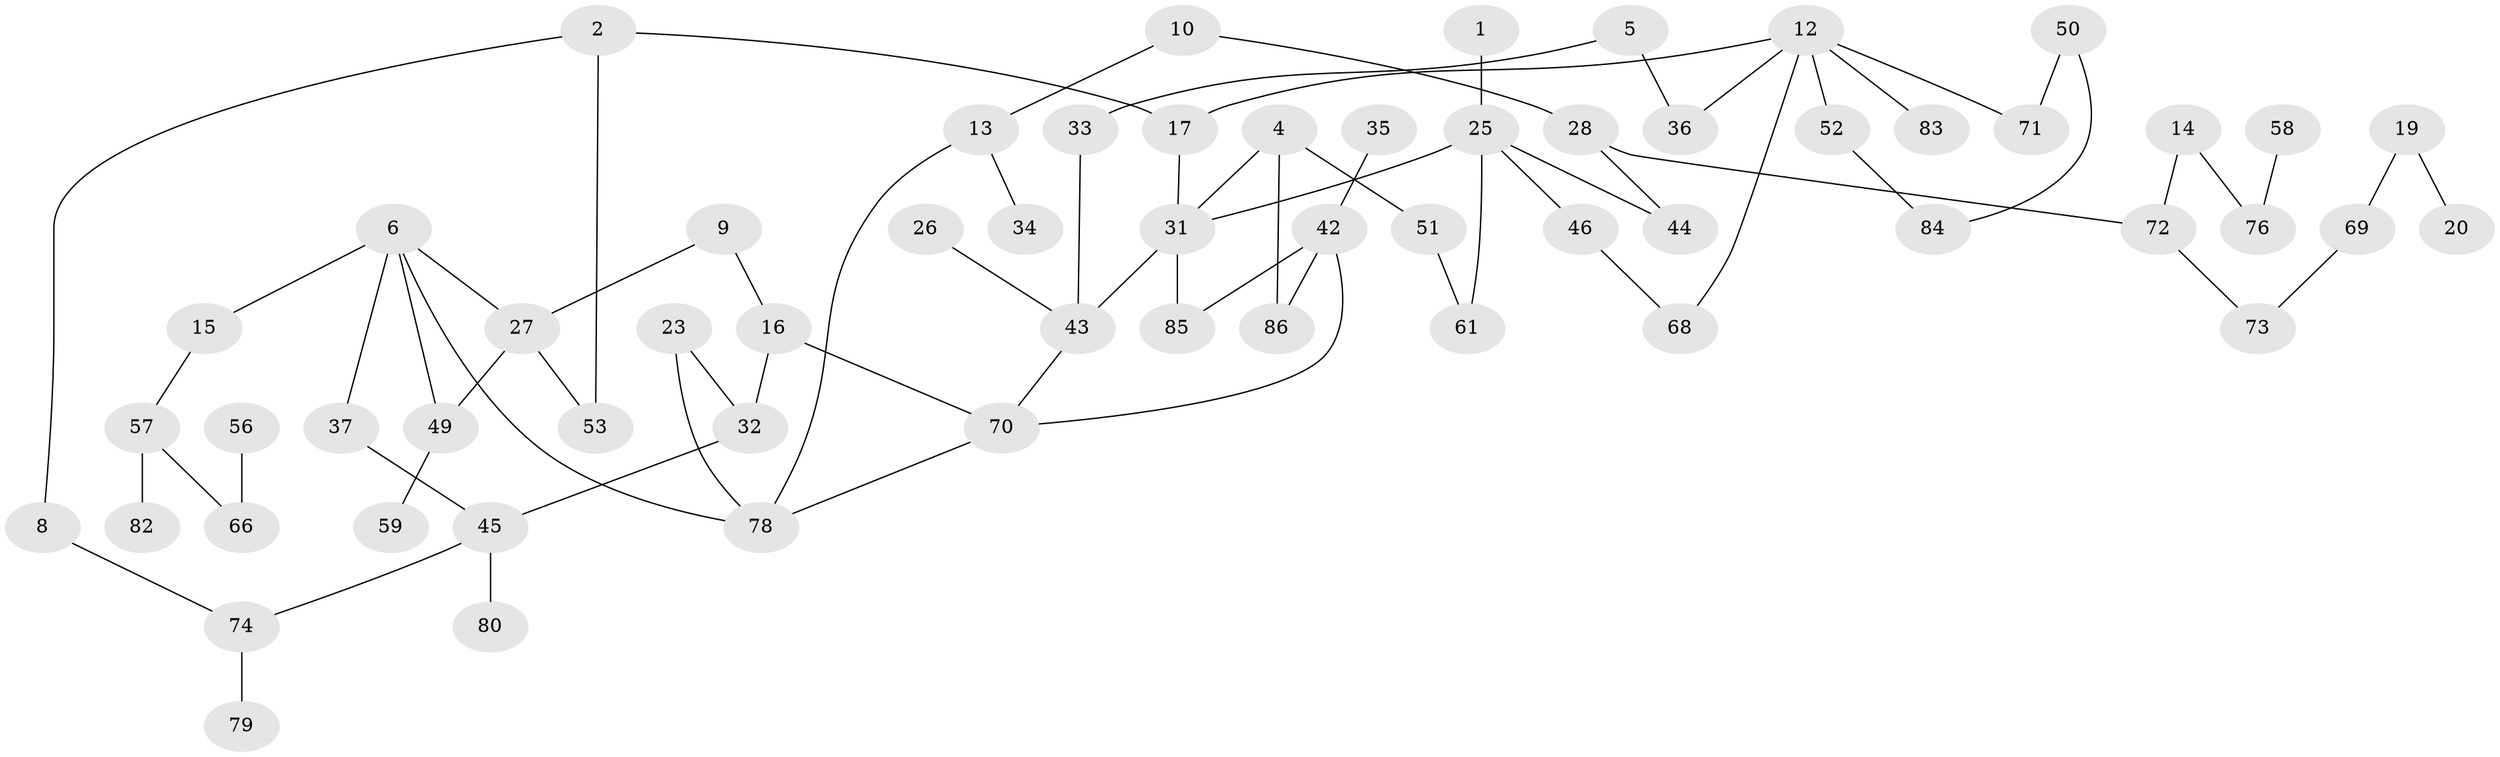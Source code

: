 // original degree distribution, {2: 0.29508196721311475, 1: 0.2540983606557377, 0: 0.1885245901639344, 3: 0.12295081967213115, 4: 0.11475409836065574, 6: 0.00819672131147541, 5: 0.01639344262295082}
// Generated by graph-tools (version 1.1) at 2025/48/03/04/25 22:48:26]
// undirected, 60 vertices, 72 edges
graph export_dot {
  node [color=gray90,style=filled];
  1;
  2;
  4;
  5;
  6;
  8;
  9;
  10;
  12;
  13;
  14;
  15;
  16;
  17;
  19;
  20;
  23;
  25;
  26;
  27;
  28;
  31;
  32;
  33;
  34;
  35;
  36;
  37;
  42;
  43;
  44;
  45;
  46;
  49;
  50;
  51;
  52;
  53;
  56;
  57;
  58;
  59;
  61;
  66;
  68;
  69;
  70;
  71;
  72;
  73;
  74;
  76;
  78;
  79;
  80;
  82;
  83;
  84;
  85;
  86;
  1 -- 25 [weight=1.0];
  2 -- 8 [weight=1.0];
  2 -- 17 [weight=1.0];
  2 -- 53 [weight=1.0];
  4 -- 31 [weight=1.0];
  4 -- 51 [weight=1.0];
  4 -- 86 [weight=1.0];
  5 -- 33 [weight=1.0];
  5 -- 36 [weight=1.0];
  6 -- 15 [weight=1.0];
  6 -- 27 [weight=1.0];
  6 -- 37 [weight=1.0];
  6 -- 49 [weight=1.0];
  6 -- 78 [weight=1.0];
  8 -- 74 [weight=1.0];
  9 -- 16 [weight=1.0];
  9 -- 27 [weight=1.0];
  10 -- 13 [weight=1.0];
  10 -- 28 [weight=1.0];
  12 -- 17 [weight=1.0];
  12 -- 36 [weight=1.0];
  12 -- 52 [weight=1.0];
  12 -- 68 [weight=1.0];
  12 -- 71 [weight=1.0];
  12 -- 83 [weight=1.0];
  13 -- 34 [weight=1.0];
  13 -- 78 [weight=1.0];
  14 -- 72 [weight=1.0];
  14 -- 76 [weight=1.0];
  15 -- 57 [weight=1.0];
  16 -- 32 [weight=1.0];
  16 -- 70 [weight=1.0];
  17 -- 31 [weight=1.0];
  19 -- 20 [weight=1.0];
  19 -- 69 [weight=1.0];
  23 -- 32 [weight=1.0];
  23 -- 78 [weight=1.0];
  25 -- 31 [weight=1.0];
  25 -- 44 [weight=1.0];
  25 -- 46 [weight=1.0];
  25 -- 61 [weight=1.0];
  26 -- 43 [weight=1.0];
  27 -- 49 [weight=1.0];
  27 -- 53 [weight=1.0];
  28 -- 44 [weight=1.0];
  28 -- 72 [weight=1.0];
  31 -- 43 [weight=2.0];
  31 -- 85 [weight=1.0];
  32 -- 45 [weight=1.0];
  33 -- 43 [weight=1.0];
  35 -- 42 [weight=1.0];
  37 -- 45 [weight=1.0];
  42 -- 70 [weight=1.0];
  42 -- 85 [weight=1.0];
  42 -- 86 [weight=1.0];
  43 -- 70 [weight=1.0];
  45 -- 74 [weight=1.0];
  45 -- 80 [weight=1.0];
  46 -- 68 [weight=1.0];
  49 -- 59 [weight=1.0];
  50 -- 71 [weight=1.0];
  50 -- 84 [weight=1.0];
  51 -- 61 [weight=1.0];
  52 -- 84 [weight=1.0];
  56 -- 66 [weight=1.0];
  57 -- 66 [weight=1.0];
  57 -- 82 [weight=1.0];
  58 -- 76 [weight=1.0];
  69 -- 73 [weight=1.0];
  70 -- 78 [weight=1.0];
  72 -- 73 [weight=1.0];
  74 -- 79 [weight=1.0];
}
